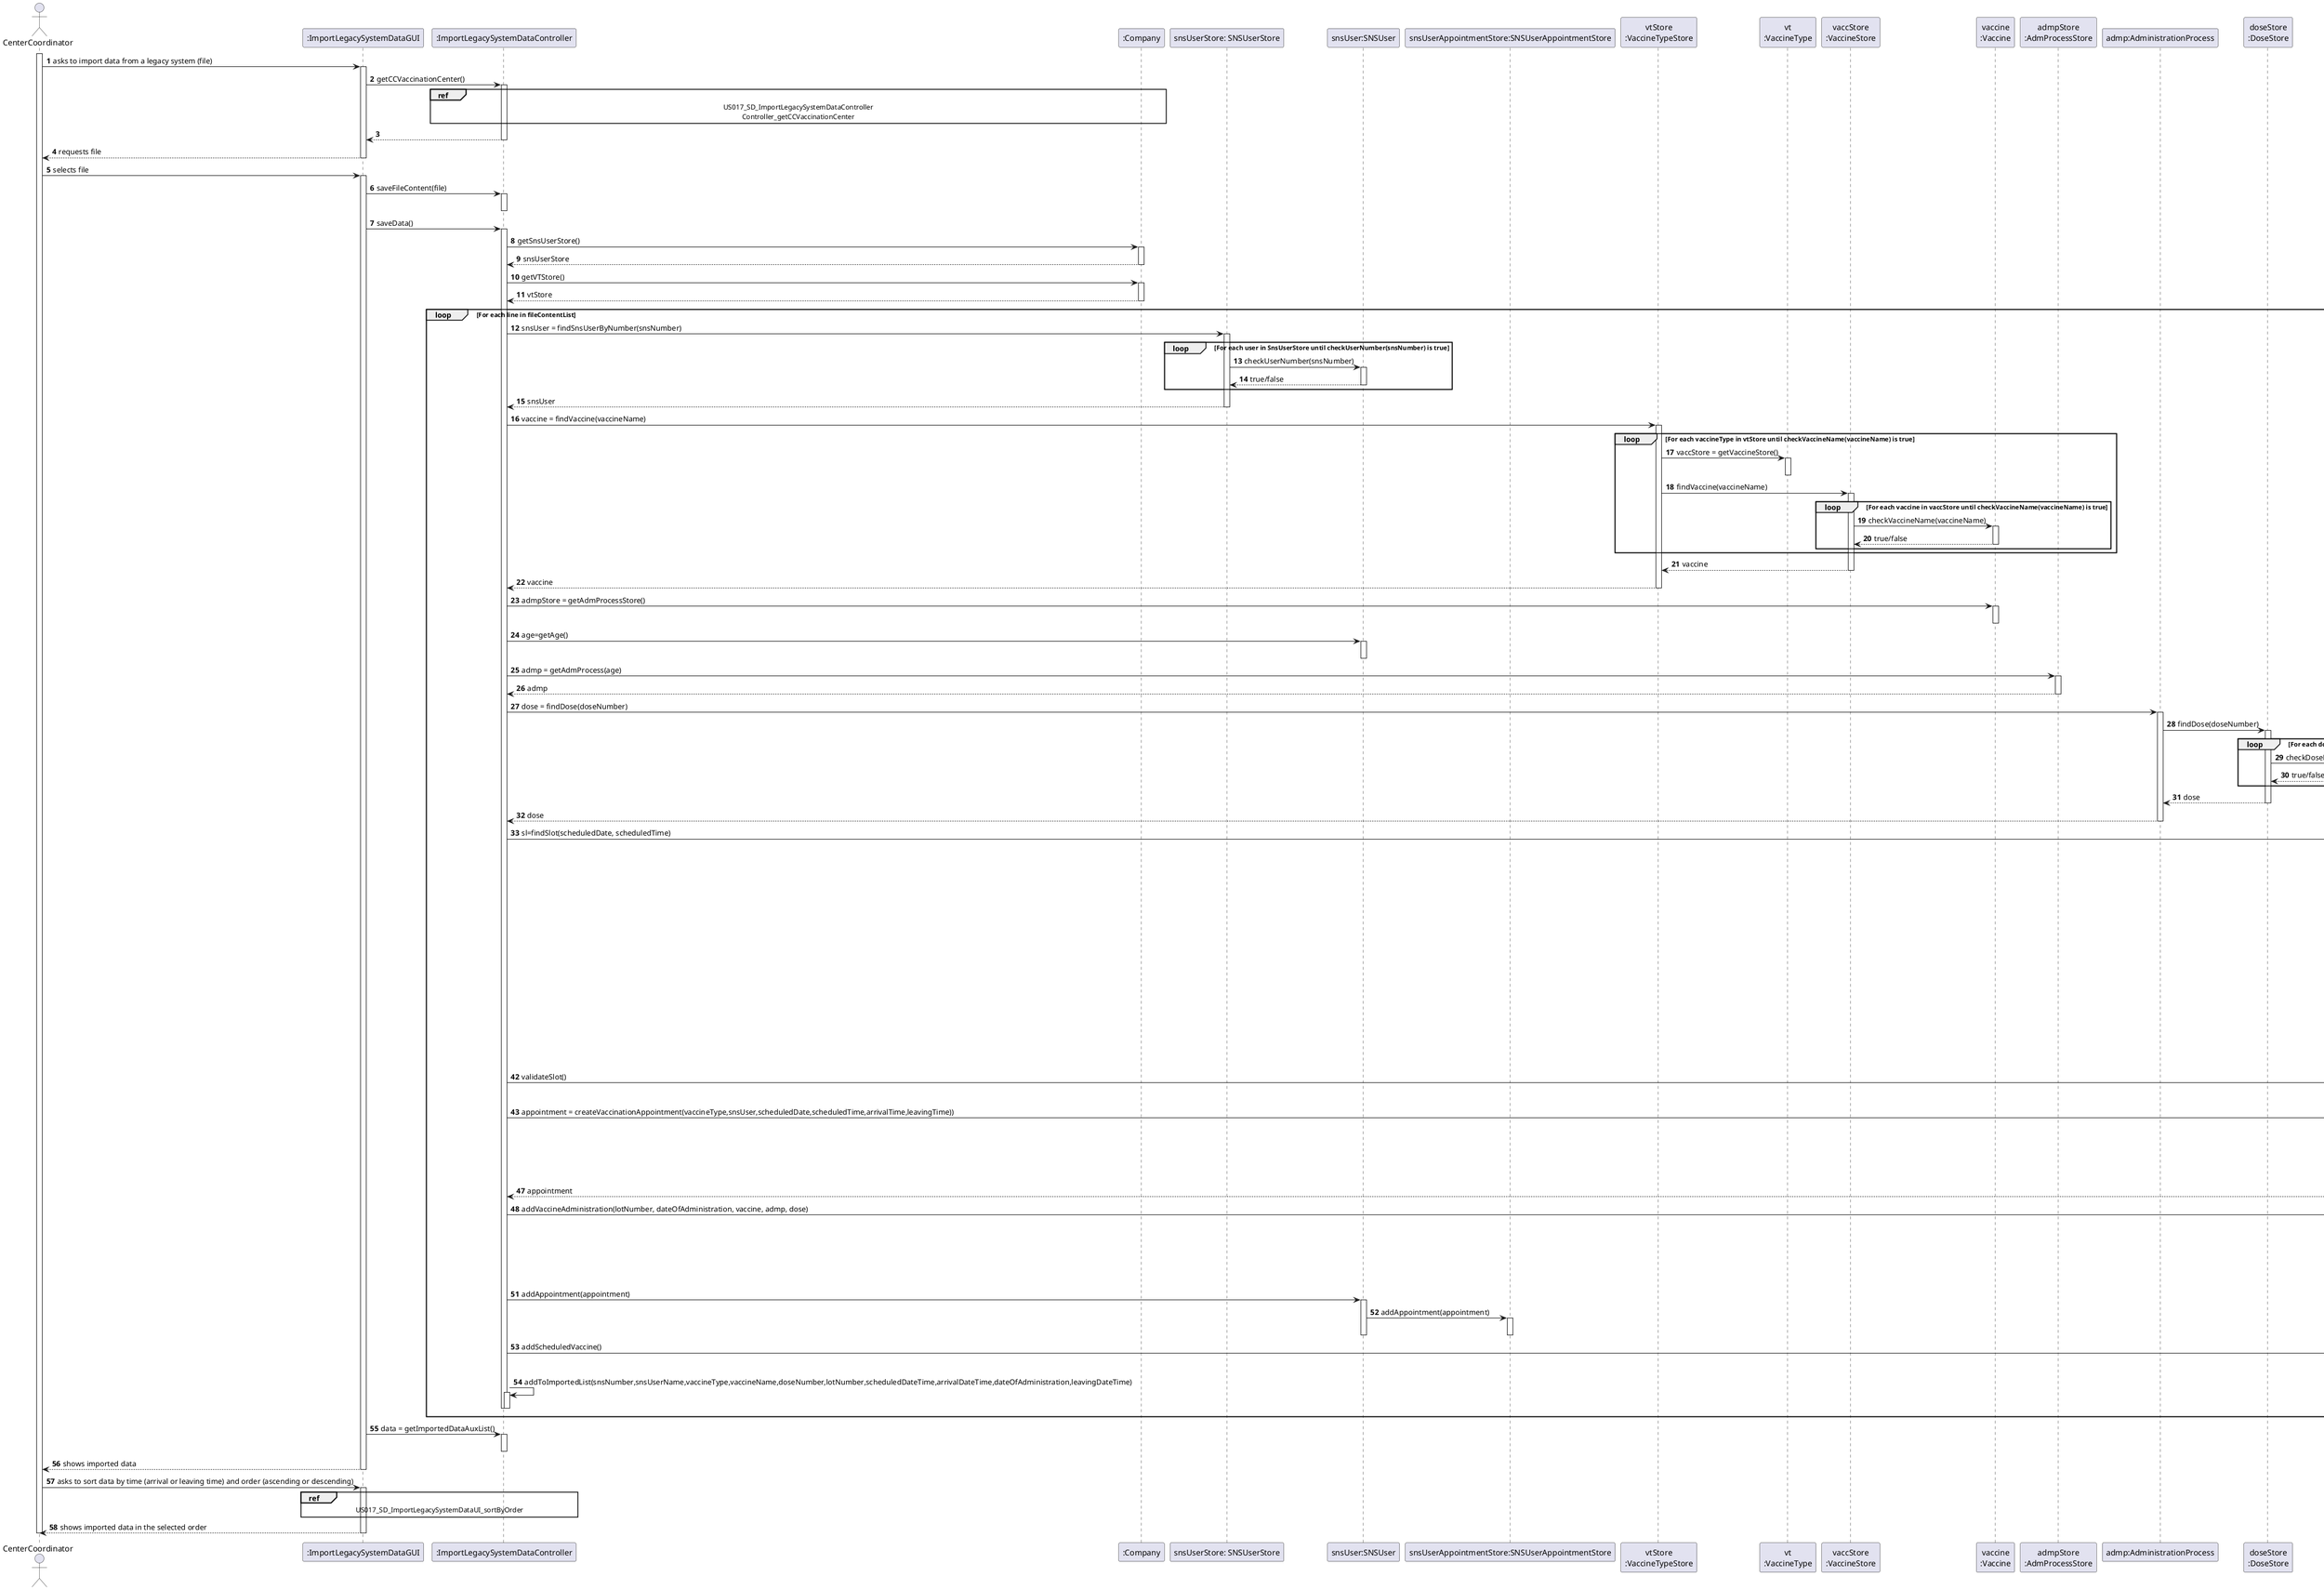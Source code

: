 @startuml
autonumber
'hide footbox
actor "CenterCoordinator" as CC

participant ":ImportLegacySystemDataGUI" as UI
participant ":ImportLegacySystemDataController" as CTRL
participant ":Company" as COMP
participant "snsUserStore: SNSUserStore" as SNS_STORE
participant "snsUser:SNSUser" as SNS_USER
participant "snsUserAppointmentStore:SNSUserAppointmentStore" as SNSUser_Appointment_Store
participant "vtStore\n:VaccineTypeStore" as vtStore
participant "vt\n:VaccineType" as vt
participant "vaccStore\n:VaccineStore" as vaccStore
participant "vaccine\n:Vaccine" as vaccine
participant "admpStore\n:AdmProcessStore" as admpStore
participant "admp:AdministrationProcess" as admp
participant "doseStore\n:DoseStore" as doseStore
participant "dose:Dose" as dose
participant "vaccinationCenter:VaccinationCenter" as VCenter
participant "appointmentStore:AppointmentStore" as APPOINTMENT_STORE
participant "appointment:Appointment" as Appointment
participant ":DayList" as DayList
participant "day:DaySchedule" as Day
participant "sl:Slot" as SL
participant "vaccineAdministration:VaccineAdministration" as VAdministration


activate CC
CC -> UI : asks to import data from a legacy system (file)
activate UI
UI -> CTRL : getCCVaccinationCenter()

activate CTRL

ref over CTRL, COMP [[US017_SD_ImportLegacySystemDataController_getCCVaccinationCenter.puml]] :US017_SD_ImportLegacySystemDataController\nController_getCCVaccinationCenter
CTRL --> UI
deactivate CTRL

UI --> CC : requests file
deactivate UI
CC -> UI : selects file
activate UI


UI -> CTRL : saveFileContent(file)
activate CTRL
deactivate CTRL
UI -> CTRL : saveData()

activate CTRL
CTRL -> COMP : getSnsUserStore()
activate COMP
COMP --> CTRL : snsUserStore
deactivate COMP

CTRL -> COMP : getVTStore()
activate COMP
COMP --> CTRL : vtStore
deactivate COMP

loop For each line in fileContentList

CTRL -> SNS_STORE : snsUser = findSnsUserByNumber(snsNumber)

activate SNS_STORE
loop For each user in SnsUserStore until checkUserNumber(snsNumber) is true
SNS_STORE-> SNS_USER:checkUserNumber(snsNumber)

activate SNS_USER
SNS_USER --> SNS_STORE:true/false

deactivate SNS_USER

end loop


SNS_STORE --> CTRL: snsUser
deactivate SNS_STORE

CTRL -> vtStore: vaccine = findVaccine(vaccineName)
loop For each vaccineType in vtStore until checkVaccineName(vaccineName) is true
activate vtStore
vtStore -> vt: vaccStore = getVaccineStore()
activate vt
deactivate vt
vtStore -> vaccStore : findVaccine(vaccineName)
loop For each vaccine in vaccStore until checkVaccineName(vaccineName) is true
activate vaccStore
vaccStore-> vaccine:checkVaccineName(vaccineName)
activate vaccine
vaccine --> vaccStore:true/false
deactivate vaccine
end loop



end loop
vaccStore --> vtStore:vaccine
deactivate vaccStore
vtStore --> CTRL: vaccine
deactivate vtStore


CTRL -> vaccine: admpStore = getAdmProcessStore()
activate vaccine
deactivate vaccine
CTRL -> SNS_USER : age=getAge()
activate SNS_USER
deactivate SNS_USER
CTRL -> admpStore : admp = getAdmProcess(age)
activate admpStore

admpStore --> CTRL : admp
deactivate admpStore

CTRL -> admp : dose = findDose(doseNumber)
activate admp
admp -> doseStore : findDose(doseNumber)
activate doseStore
loop For each dose in doseStore until checkDoseNumber(doseNumber) is true
doseStore-> dose:checkDoseNumber(doseNumber)
activate dose
dose --> doseStore:true/false
deactivate dose
end loop
doseStore --> admp : dose
deactivate doseStore
admp --> CTRL : dose
deactivate admp


CTRL ->VCenter:sl=findSlot(scheduledDate, scheduledTime)
activate VCenter
VCenter -> DayList: day=findDay(scheduledDate, scheduledTime)
activate DayList
loop For each day in dayList until checkDay(scheduledDate, scheduledTime) is true
DayList-> Day:checkDay(scheduledDate,scheduledTime)

activate Day
Day -->DayList:true/false

deactivate Day

end loop
opt if day does not exist
activate DayList
DayList --> Day : create(openingHour, closingHour, slotDuration, numberOfVaccinesSlot, date)
DayList -> DayList : addDay(day)
activate DayList
deactivate DayList
end
deactivate DayList

VCenter -> Day: findSlot(scheduledTime)
activate Day

loop For each slot in Day until checkSlot(scheduledTime) is true
Day -> SL: checkSlot(scheduledTime)
activate SL
SL --> Day:true/false
deactivate SL

end loop

deactivate Day
deactivate VCenter
CTRL -> SL: validateSlot()
activate SL
deactivate SL

CTRL -> VCenter : appointment = createVaccinationAppointment(vaccineType,snsUser,scheduledDate,scheduledTime,arrivalTime,leavingTime))
activate VCenter

VCenter -> APPOINTMENT_STORE: createVaccinationAppointment(vaccineType,snsUser,scheduledDate,scheduledTime,arrivalTime,leavingTime)
activate APPOINTMENT_STORE
APPOINTMENT_STORE --> Appointment ** :create(vaccineType,snsUser,scheduledDate,scheduledTime,arrivalTime,leavingTime)


APPOINTMENT_STORE -->VCenter:appointment
deactivate APPOINTMENT_STORE


VCenter-->CTRL:appointment
deactivate VCenter

CTRL -> Appointment: addVaccineAdministration(lotNumber, dateOfAdministration, vaccine, admp, dose)
activate Appointment
Appointment --> VAdministration **: create(lotNumber, dateOfAdministration, vaccine, admp, dose)
Appointment -> Appointment: setVaccineAdministration(vaccineAdministration)
activate Appointment
deactivate Appointment
deactivate Appointment

CTRL -> SNS_USER: addAppointment(appointment)
activate SNS_USER
SNS_USER -> SNSUser_Appointment_Store: addAppointment(appointment)
activate SNSUser_Appointment_Store
deactivate SNSUser_Appointment_Store
deactivate SNS_USER

CTRL -> SL: addScheduledVaccine()
activate SL
deactivate SL
CTRL -> CTRL : addToImportedList(snsNumber,snsUserName,vaccineType,vaccineName,doseNumber,lotNumber,scheduledDateTime,arrivalDateTime,dateOfAdministration,leavingDateTime)
activate CTRL
deactivate CTRL
deactivate CTRL

end loop
UI -> CTRL: data = getImportedDataAuxList()
activate CTRL
deactivate CTRL
UI --> CC : shows imported data
deactivate UI
CC->UI: asks to sort data by time (arrival or leaving time) and order (ascending or descending)

activate UI

ref over UI, CTRL [[US017_SD_ImportLegacySystemDataUI_sortByOrder.puml]] :US017_SD_ImportLegacySystemDataUI_sortByOrder

UI --> CC : shows imported data in the selected order

deactivate UI
deactivate CC

@enduml